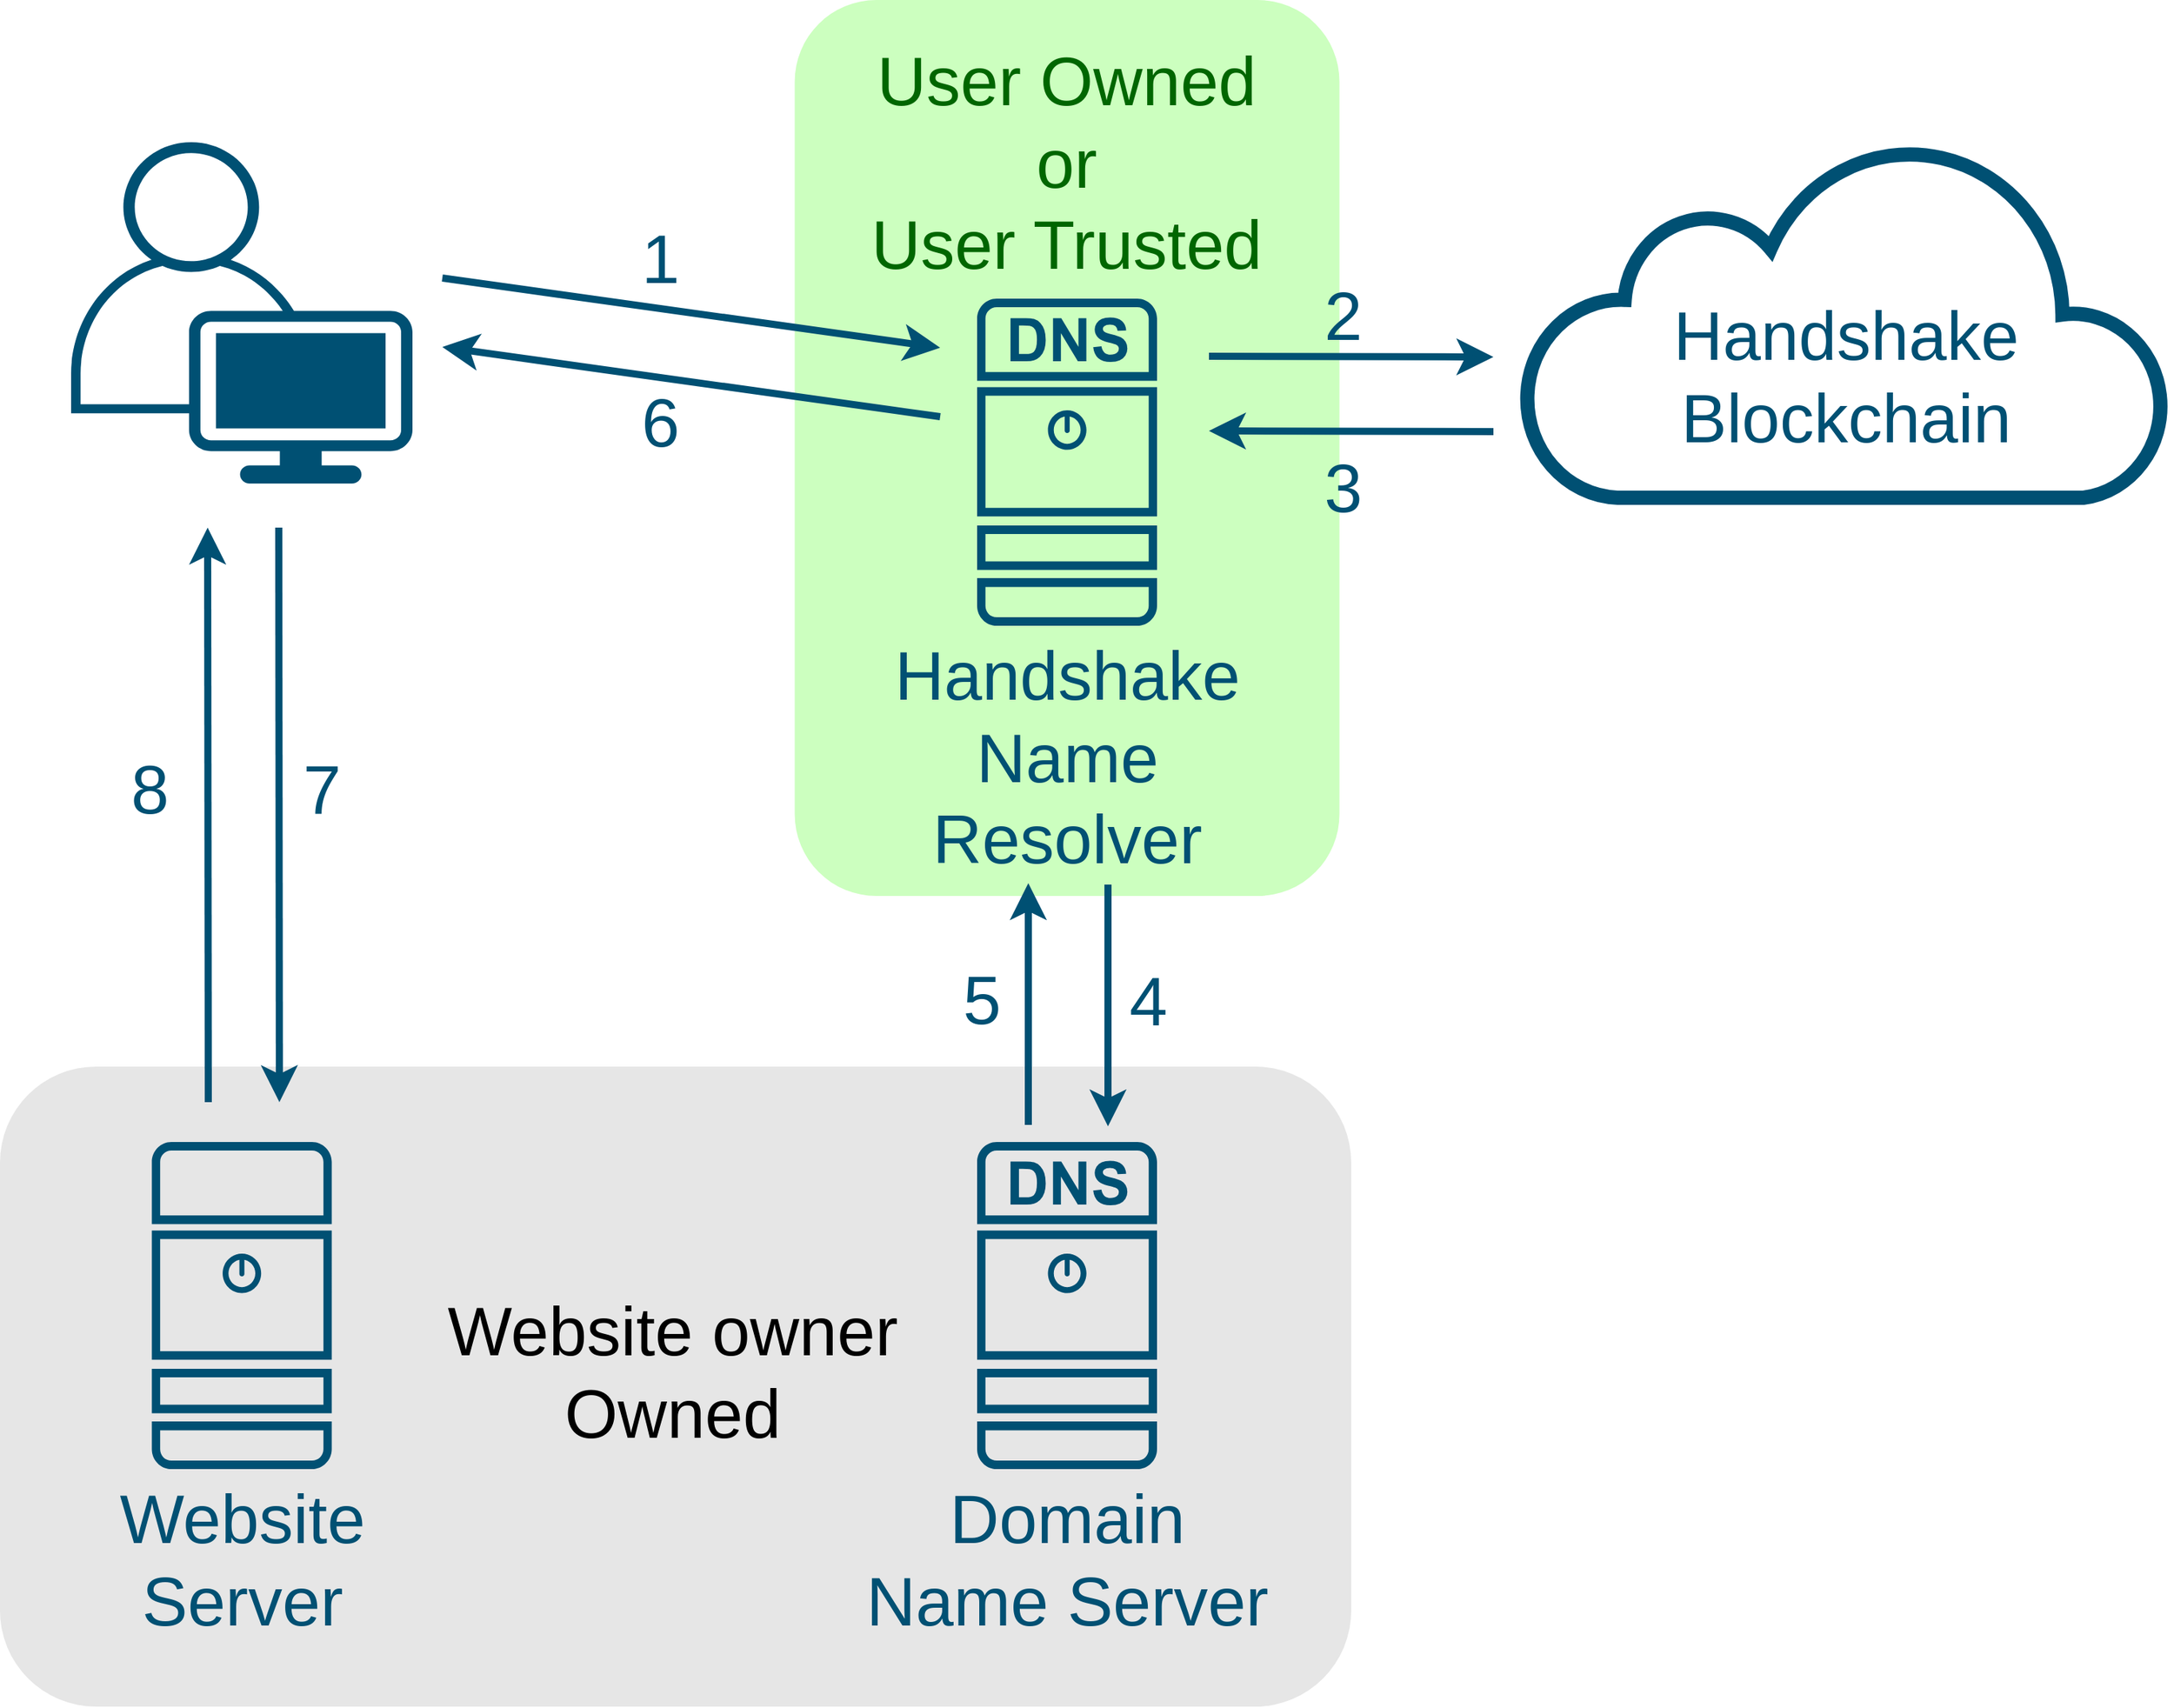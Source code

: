 <mxfile version="16.2.3" type="device"><diagram id="7OQmxdhdr9ohEQRcPHDg" name="Page-1"><mxGraphModel dx="1032" dy="628" grid="1" gridSize="50" guides="1" tooltips="1" connect="1" arrows="1" fold="1" page="1" pageScale="1" pageWidth="1600" pageHeight="1200" math="0" shadow="0"><root><mxCell id="0"/><mxCell id="1" parent="0"/><mxCell id="RFbofZec7Su-FNXCFBNs-1" value="" style="rounded=1;whiteSpace=wrap;html=1;fillColor=#E6E6E6;strokeColor=none;fontColor=#CCCCCC;" parent="1" vertex="1"><mxGeometry x="50" y="750" width="950" height="450" as="geometry"/></mxCell><mxCell id="gNfalnPE3k6O5hdAH705-2" value="" style="rounded=1;whiteSpace=wrap;html=1;fillColor=#CCFFBF;strokeColor=none;" parent="1" vertex="1"><mxGeometry x="608.75" width="383" height="630" as="geometry"/></mxCell><mxCell id="TXx1OWNuRA8UCA-eSgoD-4" value="&lt;font color=&quot;#005073&quot;&gt;&lt;span style=&quot;font-size: 48px&quot;&gt;Handshake&lt;br&gt;Name &lt;br&gt;Resolver&lt;/span&gt;&lt;/font&gt;" style="sketch=0;points=[[0.015,0.015,0],[0.985,0.015,0],[0.985,0.985,0],[0.015,0.985,0],[0.25,0,0],[0.5,0,0],[0.75,0,0],[1,0.25,0],[1,0.5,0],[1,0.75,0],[0.75,1,0],[0.5,1,0],[0.25,1,0],[0,0.75,0],[0,0.5,0],[0,0.25,0]];verticalLabelPosition=bottom;html=1;verticalAlign=top;aspect=fixed;align=center;pointerEvents=1;shape=mxgraph.cisco19.dns_server;fillColor=#005073;strokeColor=none;" parent="1" vertex="1"><mxGeometry x="737" y="210" width="126.5" height="230" as="geometry"/></mxCell><mxCell id="TXx1OWNuRA8UCA-eSgoD-6" value="&lt;font color=&quot;#005073&quot; style=&quot;font-size: 48px&quot;&gt;Domain&lt;br&gt;Name Server&lt;/font&gt;" style="sketch=0;points=[[0.015,0.015,0],[0.985,0.015,0],[0.985,0.985,0],[0.015,0.985,0],[0.25,0,0],[0.5,0,0],[0.75,0,0],[1,0.25,0],[1,0.5,0],[1,0.75,0],[0.75,1,0],[0.5,1,0],[0.25,1,0],[0,0.75,0],[0,0.5,0],[0,0.25,0]];verticalLabelPosition=bottom;html=1;verticalAlign=top;aspect=fixed;align=center;pointerEvents=1;shape=mxgraph.cisco19.dns_server;fillColor=#005073;strokeColor=none;" parent="1" vertex="1"><mxGeometry x="737" y="803" width="126.5" height="230" as="geometry"/></mxCell><mxCell id="TXx1OWNuRA8UCA-eSgoD-22" style="rounded=1;orthogonalLoop=1;jettySize=auto;html=1;fontSize=48;fontColor=#005073;targetPerimeterSpacing=100;sourcePerimeterSpacing=100;strokeColor=#005073;strokeWidth=5;endSize=10;startSize=10;jumpStyle=line;jumpSize=100;startArrow=none;startFill=0;" parent="1" edge="1"><mxGeometry relative="1" as="geometry"><mxPoint x="829" y="622" as="sourcePoint"/><mxPoint x="829" y="792" as="targetPoint"/></mxGeometry></mxCell><mxCell id="TXx1OWNuRA8UCA-eSgoD-23" value="4" style="edgeLabel;html=1;align=center;verticalAlign=middle;resizable=0;points=[];fontSize=48;fontColor=#005073;labelBackgroundColor=none;" parent="TXx1OWNuRA8UCA-eSgoD-22" vertex="1" connectable="0"><mxGeometry x="0.419" y="-3" relative="1" as="geometry"><mxPoint x="31" y="-39" as="offset"/></mxGeometry></mxCell><mxCell id="TXx1OWNuRA8UCA-eSgoD-24" style="rounded=1;orthogonalLoop=1;jettySize=auto;html=1;fontSize=48;fontColor=#005073;targetPerimeterSpacing=100;sourcePerimeterSpacing=100;strokeColor=#005073;strokeWidth=5;endSize=10;startSize=10;jumpStyle=line;jumpSize=100;startArrow=classic;startFill=1;endArrow=none;endFill=0;" parent="1" edge="1"><mxGeometry relative="1" as="geometry"><mxPoint x="773" y="621" as="sourcePoint"/><mxPoint x="773" y="791" as="targetPoint"/></mxGeometry></mxCell><mxCell id="TXx1OWNuRA8UCA-eSgoD-25" value="5" style="edgeLabel;html=1;align=center;verticalAlign=middle;resizable=0;points=[];fontSize=48;fontColor=#005073;labelBackgroundColor=none;" parent="TXx1OWNuRA8UCA-eSgoD-24" vertex="1" connectable="0"><mxGeometry x="0.419" y="-3" relative="1" as="geometry"><mxPoint x="-30" y="-39" as="offset"/></mxGeometry></mxCell><mxCell id="gNfalnPE3k6O5hdAH705-3" value="User Owned&lt;br&gt;or&lt;br&gt;User Trusted" style="text;html=1;strokeColor=none;fillColor=none;align=center;verticalAlign=middle;whiteSpace=wrap;rounded=0;fontSize=48;fontColor=#006600;" parent="1" vertex="1"><mxGeometry x="560.25" y="100" width="480" height="30" as="geometry"/></mxCell><mxCell id="BshgabQ5AdD8SBk8mY_g-1" value="" style="html=1;verticalLabelPosition=bottom;align=center;labelBackgroundColor=#ffffff;verticalAlign=top;strokeWidth=10;strokeColor=#005073;shadow=0;dashed=0;shape=mxgraph.ios7.icons.cloud;fontSize=48;fontColor=#000000;fillColor=none;" parent="1" vertex="1"><mxGeometry x="1122.5" y="100" width="450" height="250" as="geometry"/></mxCell><mxCell id="BshgabQ5AdD8SBk8mY_g-2" style="rounded=1;orthogonalLoop=1;jettySize=auto;html=1;exitX=1.027;exitY=0.294;exitDx=0;exitDy=0;exitPerimeter=0;fontSize=48;fontColor=#005073;targetPerimeterSpacing=100;sourcePerimeterSpacing=100;strokeColor=#005073;strokeWidth=5;endSize=10;startSize=10;jumpStyle=line;jumpSize=100;startArrow=none;startFill=0;" parent="1" edge="1"><mxGeometry relative="1" as="geometry"><mxPoint x="900" y="250.56" as="sourcePoint"/><mxPoint x="1100" y="251" as="targetPoint"/></mxGeometry></mxCell><mxCell id="BshgabQ5AdD8SBk8mY_g-3" value="2" style="edgeLabel;html=1;align=center;verticalAlign=middle;resizable=0;points=[];fontSize=48;fontColor=#005073;labelBackgroundColor=none;" parent="BshgabQ5AdD8SBk8mY_g-2" vertex="1" connectable="0"><mxGeometry x="0.419" y="-3" relative="1" as="geometry"><mxPoint x="-48" y="-32" as="offset"/></mxGeometry></mxCell><mxCell id="BshgabQ5AdD8SBk8mY_g-6" value="&lt;font&gt;Handshake&lt;br&gt;Blockchain&lt;/font&gt;" style="text;html=1;strokeColor=none;fillColor=none;align=center;verticalAlign=middle;whiteSpace=wrap;rounded=0;fontSize=48;fontColor=#005073;" parent="1" vertex="1"><mxGeometry x="1201.69" y="250" width="291.62" height="30" as="geometry"/></mxCell><mxCell id="BshgabQ5AdD8SBk8mY_g-7" style="rounded=1;orthogonalLoop=1;jettySize=auto;html=1;exitX=1.027;exitY=0.294;exitDx=0;exitDy=0;exitPerimeter=0;fontSize=48;fontColor=#005073;targetPerimeterSpacing=100;sourcePerimeterSpacing=100;strokeColor=#005073;strokeWidth=5;endSize=10;startSize=10;jumpStyle=line;jumpSize=100;startArrow=classic;startFill=1;endArrow=none;endFill=0;" parent="1" edge="1"><mxGeometry relative="1" as="geometry"><mxPoint x="900" y="303.0" as="sourcePoint"/><mxPoint x="1100" y="303.44" as="targetPoint"/></mxGeometry></mxCell><mxCell id="BshgabQ5AdD8SBk8mY_g-8" value="3" style="edgeLabel;html=1;align=center;verticalAlign=middle;resizable=0;points=[];fontSize=48;fontColor=#005073;labelBackgroundColor=none;" parent="BshgabQ5AdD8SBk8mY_g-7" vertex="1" connectable="0"><mxGeometry x="0.419" y="-3" relative="1" as="geometry"><mxPoint x="-48" y="36" as="offset"/></mxGeometry></mxCell><mxCell id="RFbofZec7Su-FNXCFBNs-2" value="&lt;font color=&quot;#000000&quot;&gt;Website owner&lt;br&gt;Owned&lt;/font&gt;" style="text;html=1;strokeColor=none;fillColor=none;align=center;verticalAlign=middle;whiteSpace=wrap;rounded=0;fontSize=48;fontColor=#994C00;" parent="1" vertex="1"><mxGeometry x="283.25" y="950" width="480" height="30" as="geometry"/></mxCell><mxCell id="RFbofZec7Su-FNXCFBNs-3" style="rounded=1;orthogonalLoop=1;jettySize=auto;html=1;fontSize=48;fontColor=#005073;targetPerimeterSpacing=100;sourcePerimeterSpacing=100;strokeColor=#005073;strokeWidth=5;endSize=10;startSize=10;jumpStyle=line;jumpSize=100;startArrow=none;startFill=0;" parent="1" edge="1"><mxGeometry relative="1" as="geometry"><mxPoint x="361" y="195.5" as="sourcePoint"/><mxPoint x="711" y="244.5" as="targetPoint"/></mxGeometry></mxCell><mxCell id="RFbofZec7Su-FNXCFBNs-4" value="1" style="edgeLabel;html=1;align=center;verticalAlign=middle;resizable=0;points=[];fontSize=48;fontColor=#005073;labelBackgroundColor=none;" parent="RFbofZec7Su-FNXCFBNs-3" vertex="1" connectable="0"><mxGeometry x="0.399" relative="1" as="geometry"><mxPoint x="-92" y="-48" as="offset"/></mxGeometry></mxCell><mxCell id="RFbofZec7Su-FNXCFBNs-5" value="" style="points=[[0.35,0,0],[0.98,0.51,0],[1,0.71,0],[0.67,1,0],[0,0.795,0],[0,0.65,0]];verticalLabelPosition=bottom;sketch=0;html=1;verticalAlign=top;aspect=fixed;align=center;pointerEvents=1;shape=mxgraph.cisco19.user;fillColor=#005073;strokeColor=none;" parent="1" vertex="1"><mxGeometry x="100" y="100" width="240" height="240" as="geometry"/></mxCell><mxCell id="RFbofZec7Su-FNXCFBNs-6" style="rounded=1;orthogonalLoop=1;jettySize=auto;html=1;fontSize=48;fontColor=#005073;targetPerimeterSpacing=100;sourcePerimeterSpacing=100;strokeColor=#005073;strokeWidth=5;endSize=10;startSize=10;jumpStyle=line;jumpSize=100;startArrow=classic;startFill=1;endArrow=none;endFill=0;" parent="1" edge="1"><mxGeometry relative="1" as="geometry"><mxPoint x="361" y="244" as="sourcePoint"/><mxPoint x="711" y="293" as="targetPoint"/></mxGeometry></mxCell><mxCell id="RFbofZec7Su-FNXCFBNs-7" value="6" style="edgeLabel;html=1;align=center;verticalAlign=middle;resizable=0;points=[];fontSize=48;fontColor=#005073;labelBackgroundColor=none;" parent="RFbofZec7Su-FNXCFBNs-6" vertex="1" connectable="0"><mxGeometry x="0.399" relative="1" as="geometry"><mxPoint x="-92" y="19" as="offset"/></mxGeometry></mxCell><mxCell id="RFbofZec7Su-FNXCFBNs-8" value="&lt;font style=&quot;font-size: 48px&quot; color=&quot;#005073&quot;&gt;Website&lt;br&gt;Server&lt;/font&gt;" style="sketch=0;points=[[0.015,0.015,0],[0.985,0.015,0],[0.985,0.985,0],[0.015,0.985,0],[0.25,0,0],[0.5,0,0],[0.75,0,0],[1,0.25,0],[1,0.5,0],[1,0.75,0],[0.75,1,0],[0.5,1,0],[0.25,1,0],[0,0.75,0],[0,0.5,0],[0,0.25,0]];verticalLabelPosition=bottom;html=1;verticalAlign=top;aspect=fixed;align=center;pointerEvents=1;shape=mxgraph.cisco19.server;fillColor=#005073;strokeColor=none;" parent="1" vertex="1"><mxGeometry x="156.75" y="803" width="126.5" height="230" as="geometry"/></mxCell><mxCell id="RFbofZec7Su-FNXCFBNs-9" style="rounded=1;orthogonalLoop=1;jettySize=auto;html=1;fontSize=48;fontColor=#005073;targetPerimeterSpacing=100;sourcePerimeterSpacing=100;strokeColor=#005073;strokeWidth=5;endSize=10;startSize=10;jumpStyle=line;jumpSize=100;startArrow=none;startFill=0;entryX=0.211;entryY=0;entryDx=0;entryDy=0;entryPerimeter=0;" parent="1" edge="1"><mxGeometry relative="1" as="geometry"><mxPoint x="246" y="371" as="sourcePoint"/><mxPoint x="246.45" y="775" as="targetPoint"/><Array as="points"><mxPoint x="246" y="525"/></Array></mxGeometry></mxCell><mxCell id="RFbofZec7Su-FNXCFBNs-10" value="7" style="edgeLabel;html=1;align=center;verticalAlign=middle;resizable=0;points=[];fontSize=48;fontColor=#005073;labelBackgroundColor=none;" parent="RFbofZec7Su-FNXCFBNs-9" vertex="1" connectable="0"><mxGeometry x="0.419" y="-3" relative="1" as="geometry"><mxPoint x="33" y="-103" as="offset"/></mxGeometry></mxCell><mxCell id="RFbofZec7Su-FNXCFBNs-11" style="rounded=1;orthogonalLoop=1;jettySize=auto;html=1;fontSize=48;fontColor=#005073;targetPerimeterSpacing=100;sourcePerimeterSpacing=100;strokeColor=#005073;strokeWidth=5;endSize=10;startSize=10;jumpStyle=line;jumpSize=100;startArrow=classic;startFill=1;entryX=0.211;entryY=0;entryDx=0;entryDy=0;entryPerimeter=0;endArrow=none;endFill=0;" parent="1" edge="1"><mxGeometry relative="1" as="geometry"><mxPoint x="196" y="371" as="sourcePoint"/><mxPoint x="196.45" y="775" as="targetPoint"/><Array as="points"><mxPoint x="196" y="525"/></Array></mxGeometry></mxCell><mxCell id="RFbofZec7Su-FNXCFBNs-12" value="8" style="edgeLabel;html=1;align=center;verticalAlign=middle;resizable=0;points=[];fontSize=48;fontColor=#005073;labelBackgroundColor=none;" parent="RFbofZec7Su-FNXCFBNs-11" vertex="1" connectable="0"><mxGeometry x="0.419" y="-3" relative="1" as="geometry"><mxPoint x="-38" y="-103" as="offset"/></mxGeometry></mxCell></root></mxGraphModel></diagram></mxfile>